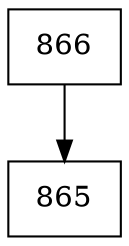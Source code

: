 digraph G {
  node [shape=record];
  node0 [label="{866}"];
  node0 -> node1;
  node1 [label="{865}"];
}
